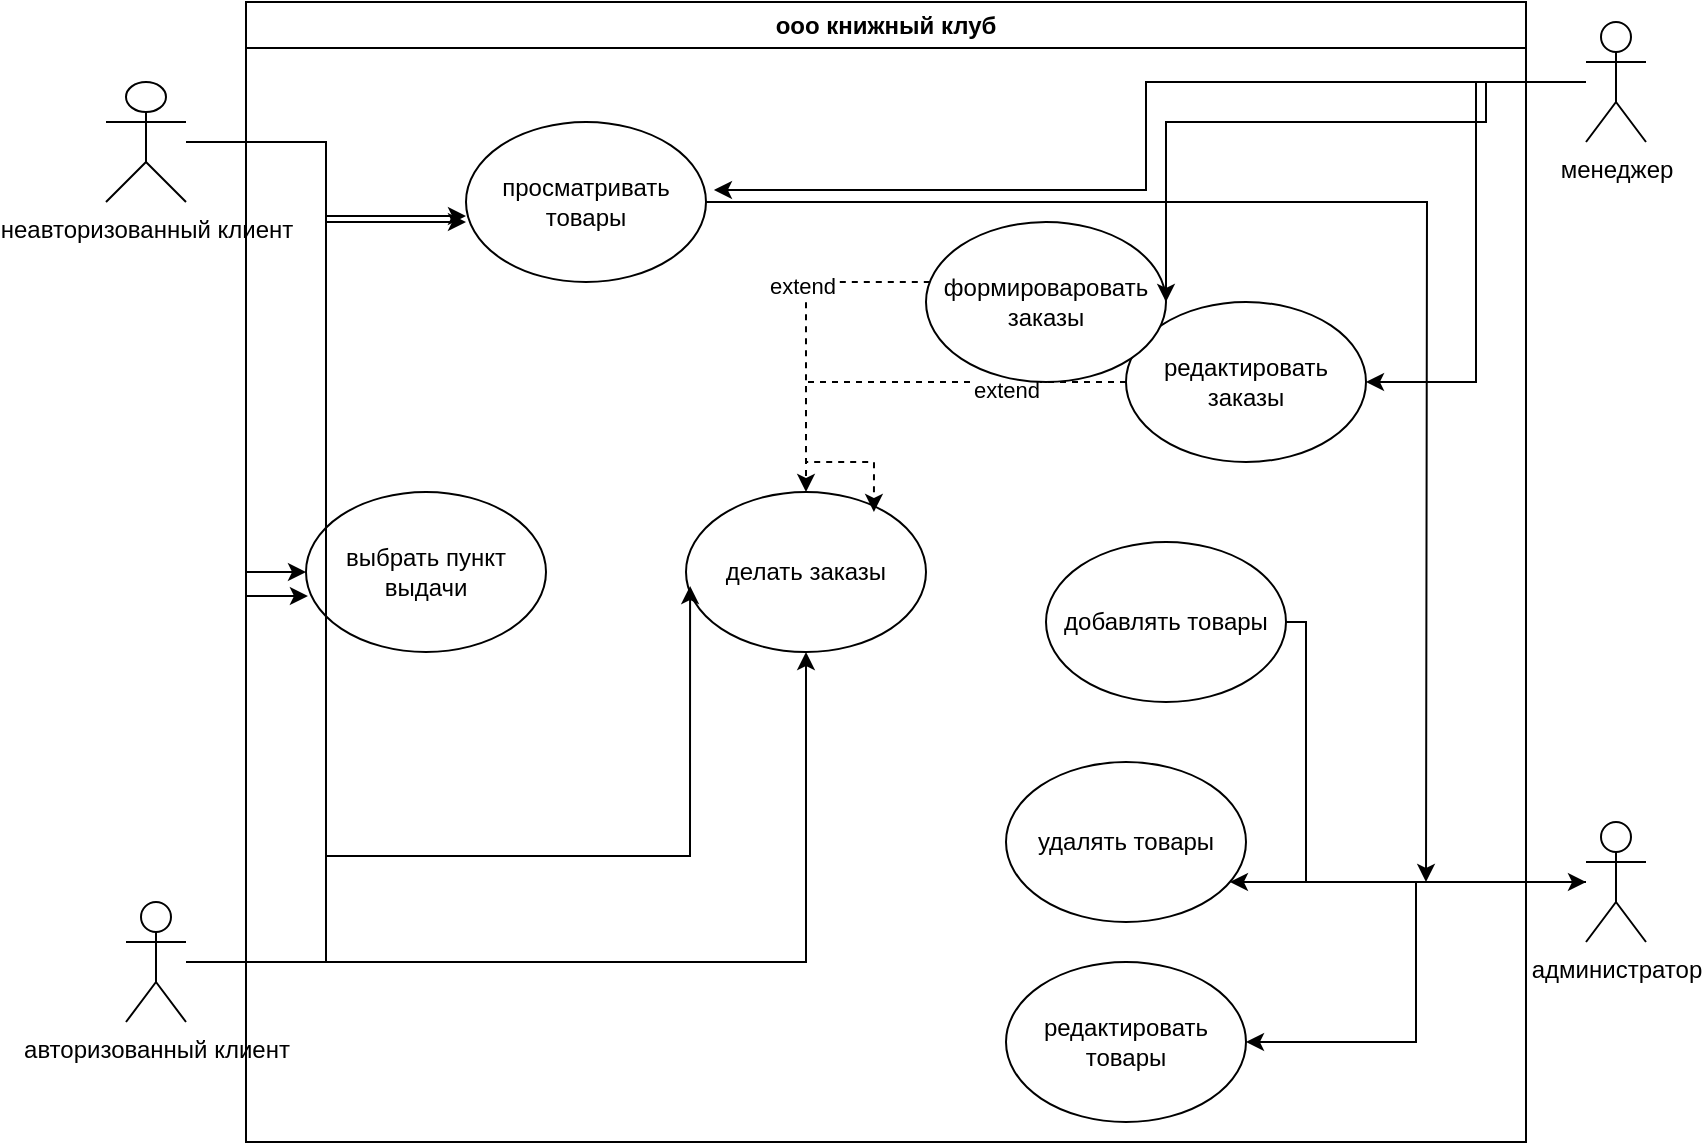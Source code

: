 <mxfile version="24.7.5">
  <diagram name="Страница — 1" id="LAPOt-9GAREV6rQw_va6">
    <mxGraphModel dx="2261" dy="848" grid="1" gridSize="10" guides="1" tooltips="1" connect="1" arrows="1" fold="1" page="1" pageScale="1" pageWidth="827" pageHeight="1169" math="0" shadow="0">
      <root>
        <mxCell id="0" />
        <mxCell id="1" parent="0" />
        <mxCell id="-j_cWXLF9d6ZMBjT3l4_-39" style="edgeStyle=orthogonalEdgeStyle;rounded=0;orthogonalLoop=1;jettySize=auto;html=1;entryX=0;entryY=0.5;entryDx=0;entryDy=0;" edge="1" parent="1" source="-j_cWXLF9d6ZMBjT3l4_-1" target="-j_cWXLF9d6ZMBjT3l4_-38">
          <mxGeometry relative="1" as="geometry" />
        </mxCell>
        <mxCell id="-j_cWXLF9d6ZMBjT3l4_-1" value="неавторизованный клиент" style="shape=umlActor;verticalLabelPosition=bottom;verticalAlign=top;html=1;outlineConnect=0;" vertex="1" parent="1">
          <mxGeometry x="40" y="270" width="40" height="60" as="geometry" />
        </mxCell>
        <mxCell id="-j_cWXLF9d6ZMBjT3l4_-2" value="ооо книжный клуб" style="swimlane;whiteSpace=wrap;html=1;" vertex="1" parent="1">
          <mxGeometry x="110" y="230" width="640" height="570" as="geometry" />
        </mxCell>
        <mxCell id="-j_cWXLF9d6ZMBjT3l4_-42" style="edgeStyle=orthogonalEdgeStyle;rounded=0;orthogonalLoop=1;jettySize=auto;html=1;" edge="1" parent="-j_cWXLF9d6ZMBjT3l4_-2" source="-j_cWXLF9d6ZMBjT3l4_-12">
          <mxGeometry relative="1" as="geometry">
            <mxPoint x="590" y="440" as="targetPoint" />
          </mxGeometry>
        </mxCell>
        <mxCell id="-j_cWXLF9d6ZMBjT3l4_-12" value="просматривать товары" style="ellipse;whiteSpace=wrap;html=1;" vertex="1" parent="-j_cWXLF9d6ZMBjT3l4_-2">
          <mxGeometry x="110" y="60" width="120" height="80" as="geometry" />
        </mxCell>
        <mxCell id="-j_cWXLF9d6ZMBjT3l4_-13" value="делать заказы" style="ellipse;whiteSpace=wrap;html=1;" vertex="1" parent="-j_cWXLF9d6ZMBjT3l4_-2">
          <mxGeometry x="220" y="245" width="120" height="80" as="geometry" />
        </mxCell>
        <mxCell id="-j_cWXLF9d6ZMBjT3l4_-27" style="edgeStyle=orthogonalEdgeStyle;rounded=0;orthogonalLoop=1;jettySize=auto;html=1;dashed=1;" edge="1" parent="-j_cWXLF9d6ZMBjT3l4_-2" source="-j_cWXLF9d6ZMBjT3l4_-19" target="-j_cWXLF9d6ZMBjT3l4_-13">
          <mxGeometry relative="1" as="geometry" />
        </mxCell>
        <mxCell id="-j_cWXLF9d6ZMBjT3l4_-29" value="extend" style="edgeLabel;html=1;align=center;verticalAlign=middle;resizable=0;points=[];" vertex="1" connectable="0" parent="-j_cWXLF9d6ZMBjT3l4_-27">
          <mxGeometry x="-0.439" y="4" relative="1" as="geometry">
            <mxPoint as="offset" />
          </mxGeometry>
        </mxCell>
        <mxCell id="-j_cWXLF9d6ZMBjT3l4_-19" value="редакти&lt;span style=&quot;background-color: initial;&quot;&gt;ровать заказы&lt;/span&gt;" style="ellipse;whiteSpace=wrap;html=1;" vertex="1" parent="-j_cWXLF9d6ZMBjT3l4_-2">
          <mxGeometry x="440" y="150" width="120" height="80" as="geometry" />
        </mxCell>
        <mxCell id="-j_cWXLF9d6ZMBjT3l4_-20" value="формироваровать заказы" style="ellipse;whiteSpace=wrap;html=1;" vertex="1" parent="-j_cWXLF9d6ZMBjT3l4_-2">
          <mxGeometry x="340" y="110" width="120" height="80" as="geometry" />
        </mxCell>
        <mxCell id="-j_cWXLF9d6ZMBjT3l4_-28" style="edgeStyle=orthogonalEdgeStyle;rounded=0;orthogonalLoop=1;jettySize=auto;html=1;entryX=0.783;entryY=0.125;entryDx=0;entryDy=0;entryPerimeter=0;dashed=1;" edge="1" parent="-j_cWXLF9d6ZMBjT3l4_-2" source="-j_cWXLF9d6ZMBjT3l4_-20" target="-j_cWXLF9d6ZMBjT3l4_-13">
          <mxGeometry relative="1" as="geometry">
            <Array as="points">
              <mxPoint x="410" y="140" />
              <mxPoint x="280" y="140" />
              <mxPoint x="280" y="230" />
              <mxPoint x="314" y="230" />
            </Array>
          </mxGeometry>
        </mxCell>
        <mxCell id="-j_cWXLF9d6ZMBjT3l4_-30" value="extend" style="edgeLabel;html=1;align=center;verticalAlign=middle;resizable=0;points=[];" vertex="1" connectable="0" parent="-j_cWXLF9d6ZMBjT3l4_-28">
          <mxGeometry x="-0.398" y="-2" relative="1" as="geometry">
            <mxPoint as="offset" />
          </mxGeometry>
        </mxCell>
        <mxCell id="-j_cWXLF9d6ZMBjT3l4_-32" value="удалять товары" style="ellipse;whiteSpace=wrap;html=1;" vertex="1" parent="-j_cWXLF9d6ZMBjT3l4_-2">
          <mxGeometry x="380" y="380" width="120" height="80" as="geometry" />
        </mxCell>
        <mxCell id="-j_cWXLF9d6ZMBjT3l4_-33" value="редактировать товары" style="ellipse;whiteSpace=wrap;html=1;" vertex="1" parent="-j_cWXLF9d6ZMBjT3l4_-2">
          <mxGeometry x="380" y="480" width="120" height="80" as="geometry" />
        </mxCell>
        <mxCell id="-j_cWXLF9d6ZMBjT3l4_-34" value="добавлять товары" style="ellipse;whiteSpace=wrap;html=1;" vertex="1" parent="-j_cWXLF9d6ZMBjT3l4_-2">
          <mxGeometry x="400" y="270" width="120" height="80" as="geometry" />
        </mxCell>
        <mxCell id="-j_cWXLF9d6ZMBjT3l4_-38" value="выбрать пункт выдачи" style="ellipse;whiteSpace=wrap;html=1;" vertex="1" parent="-j_cWXLF9d6ZMBjT3l4_-2">
          <mxGeometry x="30" y="245" width="120" height="80" as="geometry" />
        </mxCell>
        <mxCell id="-j_cWXLF9d6ZMBjT3l4_-14" style="edgeStyle=orthogonalEdgeStyle;rounded=0;orthogonalLoop=1;jettySize=auto;html=1;" edge="1" parent="1" source="-j_cWXLF9d6ZMBjT3l4_-5" target="-j_cWXLF9d6ZMBjT3l4_-13">
          <mxGeometry relative="1" as="geometry" />
        </mxCell>
        <mxCell id="-j_cWXLF9d6ZMBjT3l4_-5" value="авторизованный клиент&lt;div&gt;&lt;br&gt;&lt;/div&gt;" style="shape=umlActor;verticalLabelPosition=bottom;verticalAlign=top;html=1;outlineConnect=0;" vertex="1" parent="1">
          <mxGeometry x="50" y="680" width="30" height="60" as="geometry" />
        </mxCell>
        <mxCell id="-j_cWXLF9d6ZMBjT3l4_-23" value="" style="edgeStyle=orthogonalEdgeStyle;rounded=0;orthogonalLoop=1;jettySize=auto;html=1;entryX=1.033;entryY=0.425;entryDx=0;entryDy=0;entryPerimeter=0;" edge="1" parent="1" source="-j_cWXLF9d6ZMBjT3l4_-6" target="-j_cWXLF9d6ZMBjT3l4_-12">
          <mxGeometry relative="1" as="geometry">
            <mxPoint x="710" y="510" as="targetPoint" />
          </mxGeometry>
        </mxCell>
        <mxCell id="-j_cWXLF9d6ZMBjT3l4_-24" style="edgeStyle=orthogonalEdgeStyle;rounded=0;orthogonalLoop=1;jettySize=auto;html=1;entryX=1;entryY=0.5;entryDx=0;entryDy=0;" edge="1" parent="1" source="-j_cWXLF9d6ZMBjT3l4_-6" target="-j_cWXLF9d6ZMBjT3l4_-20">
          <mxGeometry relative="1" as="geometry">
            <Array as="points">
              <mxPoint x="730" y="270" />
              <mxPoint x="730" y="290" />
            </Array>
          </mxGeometry>
        </mxCell>
        <mxCell id="-j_cWXLF9d6ZMBjT3l4_-25" style="edgeStyle=orthogonalEdgeStyle;rounded=0;orthogonalLoop=1;jettySize=auto;html=1;entryX=1;entryY=0.5;entryDx=0;entryDy=0;" edge="1" parent="1" source="-j_cWXLF9d6ZMBjT3l4_-6" target="-j_cWXLF9d6ZMBjT3l4_-19">
          <mxGeometry relative="1" as="geometry" />
        </mxCell>
        <mxCell id="-j_cWXLF9d6ZMBjT3l4_-6" value="менеджер" style="shape=umlActor;verticalLabelPosition=bottom;verticalAlign=top;html=1;outlineConnect=0;" vertex="1" parent="1">
          <mxGeometry x="780" y="240" width="30" height="60" as="geometry" />
        </mxCell>
        <mxCell id="-j_cWXLF9d6ZMBjT3l4_-35" style="edgeStyle=orthogonalEdgeStyle;rounded=0;orthogonalLoop=1;jettySize=auto;html=1;" edge="1" parent="1" source="-j_cWXLF9d6ZMBjT3l4_-9" target="-j_cWXLF9d6ZMBjT3l4_-32">
          <mxGeometry relative="1" as="geometry">
            <Array as="points">
              <mxPoint x="650" y="670" />
              <mxPoint x="650" y="670" />
            </Array>
          </mxGeometry>
        </mxCell>
        <mxCell id="-j_cWXLF9d6ZMBjT3l4_-36" style="edgeStyle=orthogonalEdgeStyle;rounded=0;orthogonalLoop=1;jettySize=auto;html=1;entryX=1;entryY=0.5;entryDx=0;entryDy=0;" edge="1" parent="1" source="-j_cWXLF9d6ZMBjT3l4_-9" target="-j_cWXLF9d6ZMBjT3l4_-33">
          <mxGeometry relative="1" as="geometry" />
        </mxCell>
        <mxCell id="-j_cWXLF9d6ZMBjT3l4_-9" value="администратор" style="shape=umlActor;verticalLabelPosition=bottom;verticalAlign=top;html=1;outlineConnect=0;" vertex="1" parent="1">
          <mxGeometry x="780" y="640" width="30" height="60" as="geometry" />
        </mxCell>
        <mxCell id="-j_cWXLF9d6ZMBjT3l4_-15" style="edgeStyle=orthogonalEdgeStyle;rounded=0;orthogonalLoop=1;jettySize=auto;html=1;entryX=0;entryY=0.588;entryDx=0;entryDy=0;entryPerimeter=0;" edge="1" parent="1" source="-j_cWXLF9d6ZMBjT3l4_-5" target="-j_cWXLF9d6ZMBjT3l4_-12">
          <mxGeometry relative="1" as="geometry" />
        </mxCell>
        <mxCell id="-j_cWXLF9d6ZMBjT3l4_-16" style="edgeStyle=orthogonalEdgeStyle;rounded=0;orthogonalLoop=1;jettySize=auto;html=1;entryX=0;entryY=0.625;entryDx=0;entryDy=0;entryPerimeter=0;" edge="1" parent="1" source="-j_cWXLF9d6ZMBjT3l4_-1" target="-j_cWXLF9d6ZMBjT3l4_-12">
          <mxGeometry relative="1" as="geometry" />
        </mxCell>
        <mxCell id="-j_cWXLF9d6ZMBjT3l4_-17" style="edgeStyle=orthogonalEdgeStyle;rounded=0;orthogonalLoop=1;jettySize=auto;html=1;entryX=0.017;entryY=0.588;entryDx=0;entryDy=0;entryPerimeter=0;" edge="1" parent="1" source="-j_cWXLF9d6ZMBjT3l4_-1" target="-j_cWXLF9d6ZMBjT3l4_-13">
          <mxGeometry relative="1" as="geometry">
            <Array as="points">
              <mxPoint x="150" y="300" />
              <mxPoint x="150" y="657" />
            </Array>
          </mxGeometry>
        </mxCell>
        <mxCell id="-j_cWXLF9d6ZMBjT3l4_-37" style="edgeStyle=orthogonalEdgeStyle;rounded=0;orthogonalLoop=1;jettySize=auto;html=1;" edge="1" parent="1" source="-j_cWXLF9d6ZMBjT3l4_-34" target="-j_cWXLF9d6ZMBjT3l4_-9">
          <mxGeometry relative="1" as="geometry">
            <Array as="points">
              <mxPoint x="640" y="540" />
              <mxPoint x="640" y="670" />
            </Array>
          </mxGeometry>
        </mxCell>
        <mxCell id="-j_cWXLF9d6ZMBjT3l4_-41" style="edgeStyle=orthogonalEdgeStyle;rounded=0;orthogonalLoop=1;jettySize=auto;html=1;entryX=0.008;entryY=0.65;entryDx=0;entryDy=0;entryPerimeter=0;" edge="1" parent="1" source="-j_cWXLF9d6ZMBjT3l4_-5" target="-j_cWXLF9d6ZMBjT3l4_-38">
          <mxGeometry relative="1" as="geometry" />
        </mxCell>
      </root>
    </mxGraphModel>
  </diagram>
</mxfile>

